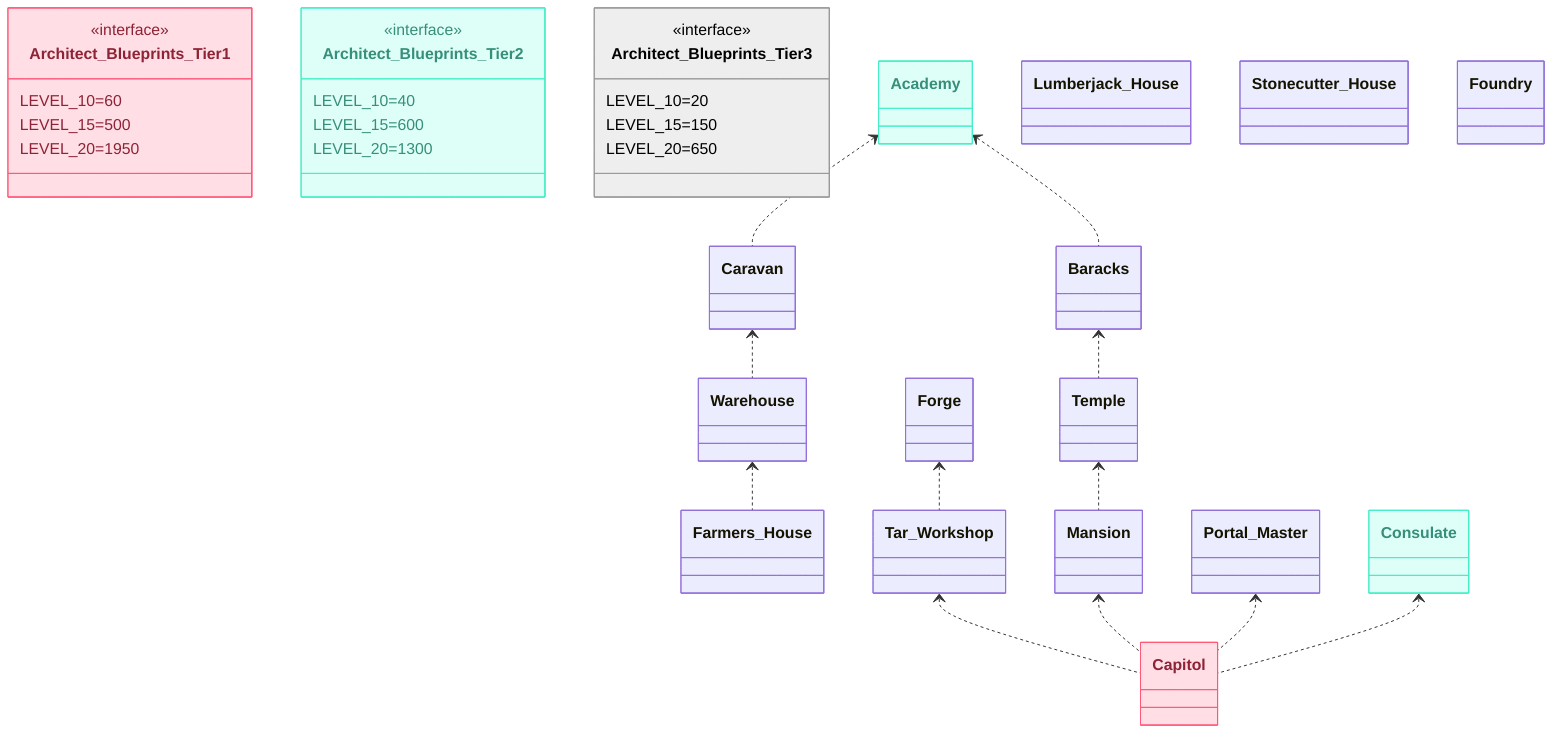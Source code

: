 classDiagram
    class Architect_Blueprints_Tier1 {
	    LEVEL_10=60
	    LEVEL_15=500
	    LEVEL_20=1950
    }

    class Architect_Blueprints_Tier2 {
	    LEVEL_10=40
	    LEVEL_15=600
	    LEVEL_20=1300
    }

    class Architect_Blueprints_Tier3 {
	    LEVEL_10=20
	    LEVEL_15=150
	    LEVEL_20=650
    }

    class Academy {
    }

    class Baracks {
    }

    class Caravan {
    }

    class Warehouse {
    }

    class Farmers_House {
    }

    class Temple {
    }

    class Mansion {
    }

    class Tar_Workshop {
    }

    class Portal_Master {
    }

    class Consulate {
    }

    class Forge {
    }

    class Lumberjack_House {
    }

    class Stonecutter_House {
    }

    class Foundry {
    }

    class Capitol {
    }

	<<interface>> Architect_Blueprints_Tier1
	<<interface>> Architect_Blueprints_Tier2
	<<interface>> Architect_Blueprints_Tier3

    Academy <.. Baracks
    Academy <.. Caravan
    Warehouse <.. Farmers_House
    Baracks <.. Temple
    Temple <.. Mansion
    Caravan <.. Warehouse
    Tar_Workshop <.. Capitol
    Mansion <.. Capitol
    Forge <.. Tar_Workshop
    Portal_Master <.. Capitol
    Consulate <.. Capitol

	class Architect_Blueprints_Tier1:::Tier1
	class Architect_Blueprints_Tier2:::Tier2
	class Architect_Blueprints_Tier3:::Tier3
	class Academy:::Tier2
	class Consulate:::Tier2
	class Capitol:::Tier1

	classDef Tier1 :, stroke-width:1px, stroke-dasharray:none, stroke:#FF5978, fill:#FFDFE5, color:#8E2236
	classDef Tier2 :, stroke-width:1px, stroke-dasharray:none, stroke:#46EDC8, fill:#DEFFF8, color:#378E7A
	classDef Tier3 :,stroke-width:1px, stroke-dasharray:none, stroke:#999999, fill:#EEEEEE, color:#000000